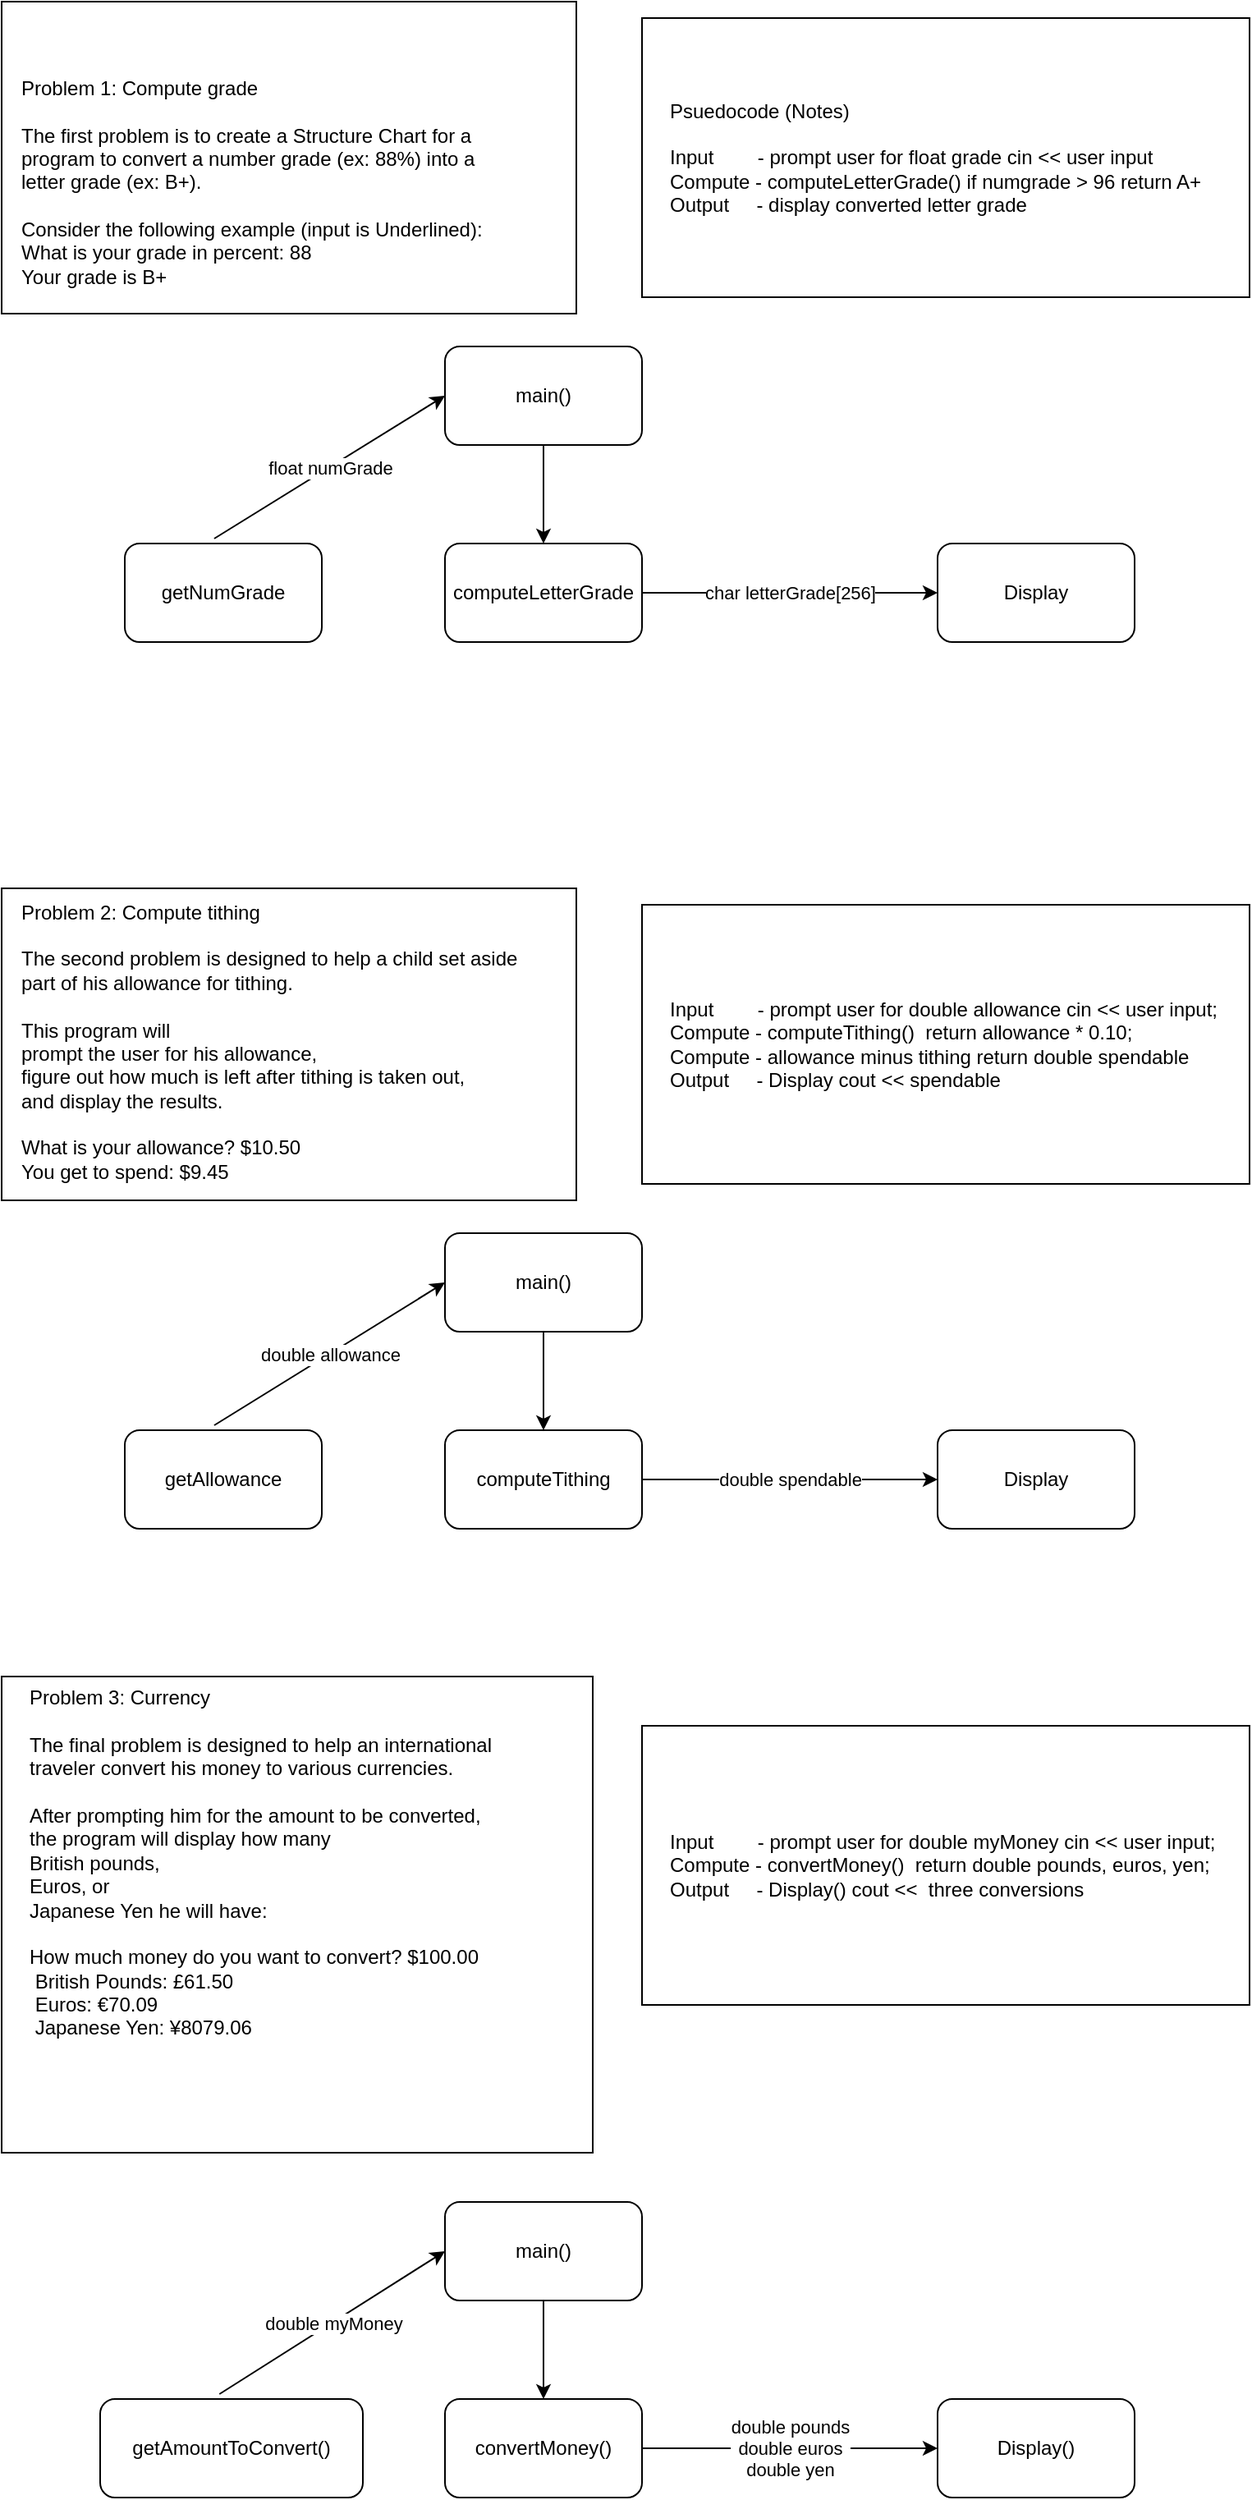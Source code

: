 <mxfile version="14.2.9" type="github">
  <diagram id="nRAjSiK8WFjrmP_ywzNY" name="Page-1">
    <mxGraphModel dx="861" dy="478" grid="1" gridSize="10" guides="1" tooltips="1" connect="1" arrows="1" fold="1" page="1" pageScale="1" pageWidth="850" pageHeight="1100" math="0" shadow="0">
      <root>
        <mxCell id="0" />
        <mxCell id="1" parent="0" />
        <mxCell id="EFe__VmadSYUJM0yqOKW-1" value="" style="rounded=1;whiteSpace=wrap;html=1;" vertex="1" parent="1">
          <mxGeometry x="310" y="230" width="120" height="60" as="geometry" />
        </mxCell>
        <mxCell id="EFe__VmadSYUJM0yqOKW-2" value="" style="rounded=1;whiteSpace=wrap;html=1;" vertex="1" parent="1">
          <mxGeometry x="115" y="350" width="120" height="60" as="geometry" />
        </mxCell>
        <mxCell id="EFe__VmadSYUJM0yqOKW-3" value="main()" style="text;html=1;strokeColor=none;fillColor=none;align=center;verticalAlign=middle;whiteSpace=wrap;rounded=0;" vertex="1" parent="1">
          <mxGeometry x="340" y="250" width="60" height="20" as="geometry" />
        </mxCell>
        <mxCell id="EFe__VmadSYUJM0yqOKW-4" value="" style="rounded=0;whiteSpace=wrap;html=1;" vertex="1" parent="1">
          <mxGeometry x="40" y="20" width="350" height="190" as="geometry" />
        </mxCell>
        <mxCell id="EFe__VmadSYUJM0yqOKW-5" value="Problem 1: Compute grade&lt;br&gt;&lt;div&gt;&lt;br&gt;&lt;/div&gt;The first problem is to create a Structure Chart for a program to convert a number grade (ex: 88%) into a&lt;br&gt;letter grade (ex: B+). &lt;br&gt;&lt;br&gt;Consider the following example (input is Underlined):&lt;br&gt;What is your grade in percent: 88&lt;br&gt;Your grade is B+" style="text;html=1;strokeColor=none;fillColor=none;align=left;verticalAlign=middle;whiteSpace=wrap;rounded=0;" vertex="1" parent="1">
          <mxGeometry x="50" y="60" width="320" height="140" as="geometry" />
        </mxCell>
        <mxCell id="EFe__VmadSYUJM0yqOKW-6" value="" style="rounded=0;whiteSpace=wrap;html=1;" vertex="1" parent="1">
          <mxGeometry x="430" y="30" width="370" height="170" as="geometry" />
        </mxCell>
        <mxCell id="EFe__VmadSYUJM0yqOKW-8" value="Psuedocode (Notes)&lt;br&gt;&lt;br&gt;Input&amp;nbsp; &amp;nbsp; &amp;nbsp; &amp;nbsp; - prompt user for float grade cin &amp;lt;&amp;lt; user input&lt;br&gt;Compute - computeLetterGrade() if numgrade &amp;gt; 96 return A+&lt;br&gt;Output&amp;nbsp; &amp;nbsp; &amp;nbsp;- display converted letter grade" style="text;html=1;strokeColor=none;fillColor=none;align=left;verticalAlign=middle;whiteSpace=wrap;rounded=0;" vertex="1" parent="1">
          <mxGeometry x="445" y="45" width="340" height="140" as="geometry" />
        </mxCell>
        <mxCell id="EFe__VmadSYUJM0yqOKW-9" value="getNumGrade" style="text;html=1;strokeColor=none;fillColor=none;align=center;verticalAlign=middle;whiteSpace=wrap;rounded=0;" vertex="1" parent="1">
          <mxGeometry x="155" y="370" width="40" height="20" as="geometry" />
        </mxCell>
        <mxCell id="EFe__VmadSYUJM0yqOKW-17" value="" style="endArrow=classic;html=1;exitX=0.454;exitY=-0.05;exitDx=0;exitDy=0;exitPerimeter=0;entryX=0;entryY=0.5;entryDx=0;entryDy=0;" edge="1" parent="1" source="EFe__VmadSYUJM0yqOKW-2" target="EFe__VmadSYUJM0yqOKW-1">
          <mxGeometry relative="1" as="geometry">
            <mxPoint x="190" y="270" as="sourcePoint" />
            <mxPoint x="290" y="270" as="targetPoint" />
          </mxGeometry>
        </mxCell>
        <mxCell id="EFe__VmadSYUJM0yqOKW-18" value="float numGrade" style="edgeLabel;resizable=0;html=1;align=center;verticalAlign=middle;" connectable="0" vertex="1" parent="EFe__VmadSYUJM0yqOKW-17">
          <mxGeometry relative="1" as="geometry" />
        </mxCell>
        <mxCell id="EFe__VmadSYUJM0yqOKW-19" value="" style="rounded=1;whiteSpace=wrap;html=1;" vertex="1" parent="1">
          <mxGeometry x="310" y="350" width="120" height="60" as="geometry" />
        </mxCell>
        <mxCell id="EFe__VmadSYUJM0yqOKW-20" value="computeLetterGrade" style="text;html=1;strokeColor=none;fillColor=none;align=center;verticalAlign=middle;whiteSpace=wrap;rounded=0;" vertex="1" parent="1">
          <mxGeometry x="350" y="370" width="40" height="20" as="geometry" />
        </mxCell>
        <mxCell id="EFe__VmadSYUJM0yqOKW-21" value="" style="endArrow=classic;html=1;exitX=1;exitY=0.5;exitDx=0;exitDy=0;entryX=0;entryY=0.5;entryDx=0;entryDy=0;" edge="1" parent="1" source="EFe__VmadSYUJM0yqOKW-19" target="EFe__VmadSYUJM0yqOKW-23">
          <mxGeometry relative="1" as="geometry">
            <mxPoint x="360" y="320" as="sourcePoint" />
            <mxPoint x="370" y="300" as="targetPoint" />
          </mxGeometry>
        </mxCell>
        <mxCell id="EFe__VmadSYUJM0yqOKW-22" value="char letterGrade[256]" style="edgeLabel;resizable=0;html=1;align=center;verticalAlign=middle;" connectable="0" vertex="1" parent="EFe__VmadSYUJM0yqOKW-21">
          <mxGeometry relative="1" as="geometry" />
        </mxCell>
        <mxCell id="EFe__VmadSYUJM0yqOKW-23" value="" style="rounded=1;whiteSpace=wrap;html=1;" vertex="1" parent="1">
          <mxGeometry x="610" y="350" width="120" height="60" as="geometry" />
        </mxCell>
        <mxCell id="EFe__VmadSYUJM0yqOKW-24" value="Display" style="text;html=1;strokeColor=none;fillColor=none;align=center;verticalAlign=middle;whiteSpace=wrap;rounded=0;" vertex="1" parent="1">
          <mxGeometry x="650" y="370" width="40" height="20" as="geometry" />
        </mxCell>
        <mxCell id="EFe__VmadSYUJM0yqOKW-25" value="" style="endArrow=classic;html=1;exitX=0.5;exitY=1;exitDx=0;exitDy=0;entryX=0.5;entryY=0;entryDx=0;entryDy=0;" edge="1" parent="1" source="EFe__VmadSYUJM0yqOKW-1" target="EFe__VmadSYUJM0yqOKW-19">
          <mxGeometry width="50" height="50" relative="1" as="geometry">
            <mxPoint x="450" y="190" as="sourcePoint" />
            <mxPoint x="500" y="140" as="targetPoint" />
          </mxGeometry>
        </mxCell>
        <mxCell id="EFe__VmadSYUJM0yqOKW-26" value="" style="rounded=1;whiteSpace=wrap;html=1;" vertex="1" parent="1">
          <mxGeometry x="310" y="770" width="120" height="60" as="geometry" />
        </mxCell>
        <mxCell id="EFe__VmadSYUJM0yqOKW-27" value="" style="rounded=1;whiteSpace=wrap;html=1;" vertex="1" parent="1">
          <mxGeometry x="115" y="890" width="120" height="60" as="geometry" />
        </mxCell>
        <mxCell id="EFe__VmadSYUJM0yqOKW-28" value="main()" style="text;html=1;strokeColor=none;fillColor=none;align=center;verticalAlign=middle;whiteSpace=wrap;rounded=0;" vertex="1" parent="1">
          <mxGeometry x="340" y="790" width="60" height="20" as="geometry" />
        </mxCell>
        <mxCell id="EFe__VmadSYUJM0yqOKW-29" value="" style="rounded=0;whiteSpace=wrap;html=1;" vertex="1" parent="1">
          <mxGeometry x="40" y="1040" width="360" height="290" as="geometry" />
        </mxCell>
        <mxCell id="EFe__VmadSYUJM0yqOKW-30" value="&lt;div&gt;&lt;div&gt;Problem 3: Currency&lt;/div&gt;&lt;div&gt;&lt;br&gt;&lt;/div&gt;&lt;div&gt;The final problem is designed to help an international traveler convert his money to various currencies.&lt;/div&gt;&lt;div&gt;&lt;br&gt;&lt;/div&gt;&lt;div&gt;After prompting him for the amount to be converted,&amp;nbsp;&lt;/div&gt;&lt;div&gt;the program will display how many&amp;nbsp;&lt;/div&gt;&lt;div&gt;British pounds,&lt;/div&gt;&lt;div&gt;Euros, or&amp;nbsp;&lt;/div&gt;&lt;div&gt;Japanese Yen he will have:&lt;/div&gt;&lt;div&gt;&lt;br&gt;&lt;/div&gt;&lt;div&gt;How much money do you want to convert? $100.00&lt;/div&gt;&lt;div&gt;&amp;nbsp;British Pounds: £61.50&lt;/div&gt;&lt;div&gt;&amp;nbsp;Euros: €70.09&lt;/div&gt;&lt;div&gt;&amp;nbsp;Japanese Yen: ¥8079.06&lt;/div&gt;&lt;/div&gt;&lt;div&gt;&lt;br&gt;&lt;/div&gt;&lt;div&gt;&lt;br&gt;&lt;/div&gt;&lt;div&gt;&lt;br&gt;&lt;/div&gt;" style="text;html=1;strokeColor=none;fillColor=none;align=left;verticalAlign=middle;whiteSpace=wrap;rounded=0;" vertex="1" parent="1">
          <mxGeometry x="55" y="1060" width="320" height="230" as="geometry" />
        </mxCell>
        <mxCell id="EFe__VmadSYUJM0yqOKW-31" value="" style="rounded=0;whiteSpace=wrap;html=1;" vertex="1" parent="1">
          <mxGeometry x="430" y="570" width="370" height="170" as="geometry" />
        </mxCell>
        <mxCell id="EFe__VmadSYUJM0yqOKW-32" value="Input&amp;nbsp; &amp;nbsp; &amp;nbsp; &amp;nbsp; - prompt user for double allowance cin &amp;lt;&amp;lt; user input;&lt;br&gt;Compute - computeTithing()&amp;nbsp; return allowance * 0.10;&lt;br&gt;Compute - allowance minus tithing return double spendable&lt;br&gt;Output&amp;nbsp; &amp;nbsp; &amp;nbsp;- Display cout &amp;lt;&amp;lt; spendable" style="text;html=1;strokeColor=none;fillColor=none;align=left;verticalAlign=middle;whiteSpace=wrap;rounded=0;" vertex="1" parent="1">
          <mxGeometry x="445" y="585" width="340" height="140" as="geometry" />
        </mxCell>
        <mxCell id="EFe__VmadSYUJM0yqOKW-33" value="getAllowance" style="text;html=1;strokeColor=none;fillColor=none;align=center;verticalAlign=middle;whiteSpace=wrap;rounded=0;" vertex="1" parent="1">
          <mxGeometry x="155" y="910" width="40" height="20" as="geometry" />
        </mxCell>
        <mxCell id="EFe__VmadSYUJM0yqOKW-34" value="" style="endArrow=classic;html=1;exitX=0.454;exitY=-0.05;exitDx=0;exitDy=0;exitPerimeter=0;entryX=0;entryY=0.5;entryDx=0;entryDy=0;" edge="1" parent="1" source="EFe__VmadSYUJM0yqOKW-27" target="EFe__VmadSYUJM0yqOKW-26">
          <mxGeometry relative="1" as="geometry">
            <mxPoint x="190" y="810" as="sourcePoint" />
            <mxPoint x="290" y="810" as="targetPoint" />
          </mxGeometry>
        </mxCell>
        <mxCell id="EFe__VmadSYUJM0yqOKW-35" value="double allowance" style="edgeLabel;resizable=0;html=1;align=center;verticalAlign=middle;" connectable="0" vertex="1" parent="EFe__VmadSYUJM0yqOKW-34">
          <mxGeometry relative="1" as="geometry" />
        </mxCell>
        <mxCell id="EFe__VmadSYUJM0yqOKW-36" value="" style="rounded=1;whiteSpace=wrap;html=1;" vertex="1" parent="1">
          <mxGeometry x="310" y="890" width="120" height="60" as="geometry" />
        </mxCell>
        <mxCell id="EFe__VmadSYUJM0yqOKW-37" value="computeTithing" style="text;html=1;strokeColor=none;fillColor=none;align=center;verticalAlign=middle;whiteSpace=wrap;rounded=0;" vertex="1" parent="1">
          <mxGeometry x="350" y="910" width="40" height="20" as="geometry" />
        </mxCell>
        <mxCell id="EFe__VmadSYUJM0yqOKW-38" value="" style="endArrow=classic;html=1;exitX=1;exitY=0.5;exitDx=0;exitDy=0;entryX=0;entryY=0.5;entryDx=0;entryDy=0;" edge="1" parent="1" source="EFe__VmadSYUJM0yqOKW-36" target="EFe__VmadSYUJM0yqOKW-40">
          <mxGeometry relative="1" as="geometry">
            <mxPoint x="360" y="860" as="sourcePoint" />
            <mxPoint x="370" y="840" as="targetPoint" />
          </mxGeometry>
        </mxCell>
        <mxCell id="EFe__VmadSYUJM0yqOKW-39" value="double spendable" style="edgeLabel;resizable=0;html=1;align=center;verticalAlign=middle;" connectable="0" vertex="1" parent="EFe__VmadSYUJM0yqOKW-38">
          <mxGeometry relative="1" as="geometry" />
        </mxCell>
        <mxCell id="EFe__VmadSYUJM0yqOKW-40" value="" style="rounded=1;whiteSpace=wrap;html=1;" vertex="1" parent="1">
          <mxGeometry x="610" y="890" width="120" height="60" as="geometry" />
        </mxCell>
        <mxCell id="EFe__VmadSYUJM0yqOKW-41" value="Display" style="text;html=1;strokeColor=none;fillColor=none;align=center;verticalAlign=middle;whiteSpace=wrap;rounded=0;" vertex="1" parent="1">
          <mxGeometry x="650" y="910" width="40" height="20" as="geometry" />
        </mxCell>
        <mxCell id="EFe__VmadSYUJM0yqOKW-42" value="" style="endArrow=classic;html=1;exitX=0.5;exitY=1;exitDx=0;exitDy=0;entryX=0.5;entryY=0;entryDx=0;entryDy=0;" edge="1" parent="1" source="EFe__VmadSYUJM0yqOKW-26" target="EFe__VmadSYUJM0yqOKW-36">
          <mxGeometry width="50" height="50" relative="1" as="geometry">
            <mxPoint x="450" y="730" as="sourcePoint" />
            <mxPoint x="500" y="680" as="targetPoint" />
          </mxGeometry>
        </mxCell>
        <mxCell id="EFe__VmadSYUJM0yqOKW-43" value="" style="rounded=1;whiteSpace=wrap;html=1;" vertex="1" parent="1">
          <mxGeometry x="310" y="1360" width="120" height="60" as="geometry" />
        </mxCell>
        <mxCell id="EFe__VmadSYUJM0yqOKW-44" value="" style="rounded=1;whiteSpace=wrap;html=1;" vertex="1" parent="1">
          <mxGeometry x="100" y="1480" width="160" height="60" as="geometry" />
        </mxCell>
        <mxCell id="EFe__VmadSYUJM0yqOKW-45" value="main()" style="text;html=1;strokeColor=none;fillColor=none;align=center;verticalAlign=middle;whiteSpace=wrap;rounded=0;" vertex="1" parent="1">
          <mxGeometry x="340" y="1380" width="60" height="20" as="geometry" />
        </mxCell>
        <mxCell id="EFe__VmadSYUJM0yqOKW-46" value="" style="rounded=0;whiteSpace=wrap;html=1;" vertex="1" parent="1">
          <mxGeometry x="40" y="560" width="350" height="190" as="geometry" />
        </mxCell>
        <mxCell id="EFe__VmadSYUJM0yqOKW-47" value="&lt;div&gt;Problem 2: Compute tithing&lt;/div&gt;&lt;div&gt;&lt;br&gt;&lt;/div&gt;&lt;div&gt;The second problem is designed to help a child set aside part of his allowance for tithing.&amp;nbsp;&lt;/div&gt;&lt;div&gt;&lt;br&gt;&lt;/div&gt;&lt;div&gt;This program&amp;nbsp;&lt;span&gt;will&amp;nbsp;&lt;/span&gt;&lt;/div&gt;&lt;div&gt;&lt;span&gt;prompt the user for his allowance,&amp;nbsp;&lt;/span&gt;&lt;/div&gt;&lt;div&gt;&lt;span&gt;figure out how much is left after tithing is taken out,&amp;nbsp;&lt;/span&gt;&lt;/div&gt;&lt;div&gt;&lt;span&gt;and display&amp;nbsp;&lt;/span&gt;&lt;span&gt;the results.&lt;/span&gt;&lt;/div&gt;&lt;div&gt;&lt;br&gt;&lt;/div&gt;&lt;div&gt;What is your allowance? $10.50&lt;/div&gt;&lt;div&gt;You get to spend: $9.45&lt;/div&gt;&lt;div&gt;&lt;br&gt;&lt;/div&gt;&lt;div&gt;&lt;br&gt;&lt;/div&gt;&lt;div&gt;&lt;br&gt;&lt;/div&gt;" style="text;html=1;strokeColor=none;fillColor=none;align=left;verticalAlign=middle;whiteSpace=wrap;rounded=0;" vertex="1" parent="1">
          <mxGeometry x="50" y="600" width="320" height="150" as="geometry" />
        </mxCell>
        <mxCell id="EFe__VmadSYUJM0yqOKW-48" value="" style="rounded=0;whiteSpace=wrap;html=1;" vertex="1" parent="1">
          <mxGeometry x="430" y="1070" width="370" height="170" as="geometry" />
        </mxCell>
        <mxCell id="EFe__VmadSYUJM0yqOKW-49" value="Input&amp;nbsp; &amp;nbsp; &amp;nbsp; &amp;nbsp; - prompt user for double myMoney cin &amp;lt;&amp;lt; user input;&lt;br&gt;Compute - convertMoney()&amp;nbsp; return double pounds, euros, yen;&lt;br&gt;Output&amp;nbsp; &amp;nbsp; &amp;nbsp;- Display() cout &amp;lt;&amp;lt;&amp;nbsp; three conversions" style="text;html=1;strokeColor=none;fillColor=none;align=left;verticalAlign=middle;whiteSpace=wrap;rounded=0;" vertex="1" parent="1">
          <mxGeometry x="445" y="1085" width="340" height="140" as="geometry" />
        </mxCell>
        <mxCell id="EFe__VmadSYUJM0yqOKW-50" value="getAmountToConvert()" style="text;html=1;strokeColor=none;fillColor=none;align=center;verticalAlign=middle;whiteSpace=wrap;rounded=0;" vertex="1" parent="1">
          <mxGeometry x="160" y="1500" width="40" height="20" as="geometry" />
        </mxCell>
        <mxCell id="EFe__VmadSYUJM0yqOKW-51" value="" style="endArrow=classic;html=1;exitX=0.454;exitY=-0.05;exitDx=0;exitDy=0;exitPerimeter=0;entryX=0;entryY=0.5;entryDx=0;entryDy=0;" edge="1" parent="1" source="EFe__VmadSYUJM0yqOKW-44" target="EFe__VmadSYUJM0yqOKW-43">
          <mxGeometry relative="1" as="geometry">
            <mxPoint x="190" y="1400" as="sourcePoint" />
            <mxPoint x="290" y="1400" as="targetPoint" />
          </mxGeometry>
        </mxCell>
        <mxCell id="EFe__VmadSYUJM0yqOKW-52" value="double myMoney" style="edgeLabel;resizable=0;html=1;align=center;verticalAlign=middle;" connectable="0" vertex="1" parent="EFe__VmadSYUJM0yqOKW-51">
          <mxGeometry relative="1" as="geometry" />
        </mxCell>
        <mxCell id="EFe__VmadSYUJM0yqOKW-53" value="" style="rounded=1;whiteSpace=wrap;html=1;" vertex="1" parent="1">
          <mxGeometry x="310" y="1480" width="120" height="60" as="geometry" />
        </mxCell>
        <mxCell id="EFe__VmadSYUJM0yqOKW-54" value="convertMoney()" style="text;html=1;strokeColor=none;fillColor=none;align=center;verticalAlign=middle;whiteSpace=wrap;rounded=0;" vertex="1" parent="1">
          <mxGeometry x="350" y="1500" width="40" height="20" as="geometry" />
        </mxCell>
        <mxCell id="EFe__VmadSYUJM0yqOKW-55" value="" style="endArrow=classic;html=1;exitX=1;exitY=0.5;exitDx=0;exitDy=0;entryX=0;entryY=0.5;entryDx=0;entryDy=0;" edge="1" parent="1" source="EFe__VmadSYUJM0yqOKW-53" target="EFe__VmadSYUJM0yqOKW-57">
          <mxGeometry relative="1" as="geometry">
            <mxPoint x="360" y="1450" as="sourcePoint" />
            <mxPoint x="370" y="1430" as="targetPoint" />
          </mxGeometry>
        </mxCell>
        <mxCell id="EFe__VmadSYUJM0yqOKW-56" value="double pounds&lt;br&gt;double euros&lt;br&gt;double yen" style="edgeLabel;resizable=0;html=1;align=center;verticalAlign=middle;" connectable="0" vertex="1" parent="EFe__VmadSYUJM0yqOKW-55">
          <mxGeometry relative="1" as="geometry" />
        </mxCell>
        <mxCell id="EFe__VmadSYUJM0yqOKW-57" value="" style="rounded=1;whiteSpace=wrap;html=1;" vertex="1" parent="1">
          <mxGeometry x="610" y="1480" width="120" height="60" as="geometry" />
        </mxCell>
        <mxCell id="EFe__VmadSYUJM0yqOKW-58" value="Display()" style="text;html=1;strokeColor=none;fillColor=none;align=center;verticalAlign=middle;whiteSpace=wrap;rounded=0;" vertex="1" parent="1">
          <mxGeometry x="650" y="1500" width="40" height="20" as="geometry" />
        </mxCell>
        <mxCell id="EFe__VmadSYUJM0yqOKW-59" value="" style="endArrow=classic;html=1;exitX=0.5;exitY=1;exitDx=0;exitDy=0;entryX=0.5;entryY=0;entryDx=0;entryDy=0;" edge="1" parent="1" source="EFe__VmadSYUJM0yqOKW-43" target="EFe__VmadSYUJM0yqOKW-53">
          <mxGeometry width="50" height="50" relative="1" as="geometry">
            <mxPoint x="450" y="1320" as="sourcePoint" />
            <mxPoint x="500" y="1270" as="targetPoint" />
          </mxGeometry>
        </mxCell>
      </root>
    </mxGraphModel>
  </diagram>
</mxfile>
